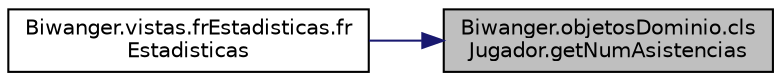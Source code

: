 digraph "Biwanger.objetosDominio.clsJugador.getNumAsistencias"
{
 // LATEX_PDF_SIZE
  edge [fontname="Helvetica",fontsize="10",labelfontname="Helvetica",labelfontsize="10"];
  node [fontname="Helvetica",fontsize="10",shape=record];
  rankdir="RL";
  Node1 [label="Biwanger.objetosDominio.cls\lJugador.getNumAsistencias",height=0.2,width=0.4,color="black", fillcolor="grey75", style="filled", fontcolor="black",tooltip=" "];
  Node1 -> Node2 [dir="back",color="midnightblue",fontsize="10",style="solid",fontname="Helvetica"];
  Node2 [label="Biwanger.vistas.frEstadisticas.fr\lEstadisticas",height=0.2,width=0.4,color="black", fillcolor="white", style="filled",URL="$class_biwanger_1_1vistas_1_1fr_estadisticas.html#a1babc252485da6a3c3dbee2afe17ea99",tooltip=" "];
}
